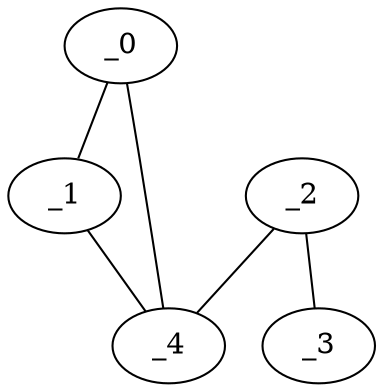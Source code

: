 graph FP1_0028 {
	_0	 [x="-0.088896",
		y="2.66469"];
	_1	 [x="0.864078",
		y="0.0792183"];
	_0 -- _1;
	_4	 [x="2.21992",
		y="3.02286"];
	_0 -- _4;
	_1 -- _4;
	_2	 [x="0.786099",
		y="0.760001"];
	_3	 [x="1.44261",
		y="1.63643"];
	_2 -- _3;
	_2 -- _4;
}
